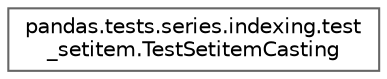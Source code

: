 digraph "Graphical Class Hierarchy"
{
 // LATEX_PDF_SIZE
  bgcolor="transparent";
  edge [fontname=Helvetica,fontsize=10,labelfontname=Helvetica,labelfontsize=10];
  node [fontname=Helvetica,fontsize=10,shape=box,height=0.2,width=0.4];
  rankdir="LR";
  Node0 [id="Node000000",label="pandas.tests.series.indexing.test\l_setitem.TestSetitemCasting",height=0.2,width=0.4,color="grey40", fillcolor="white", style="filled",URL="$d4/db4/classpandas_1_1tests_1_1series_1_1indexing_1_1test__setitem_1_1TestSetitemCasting.html",tooltip=" "];
}
